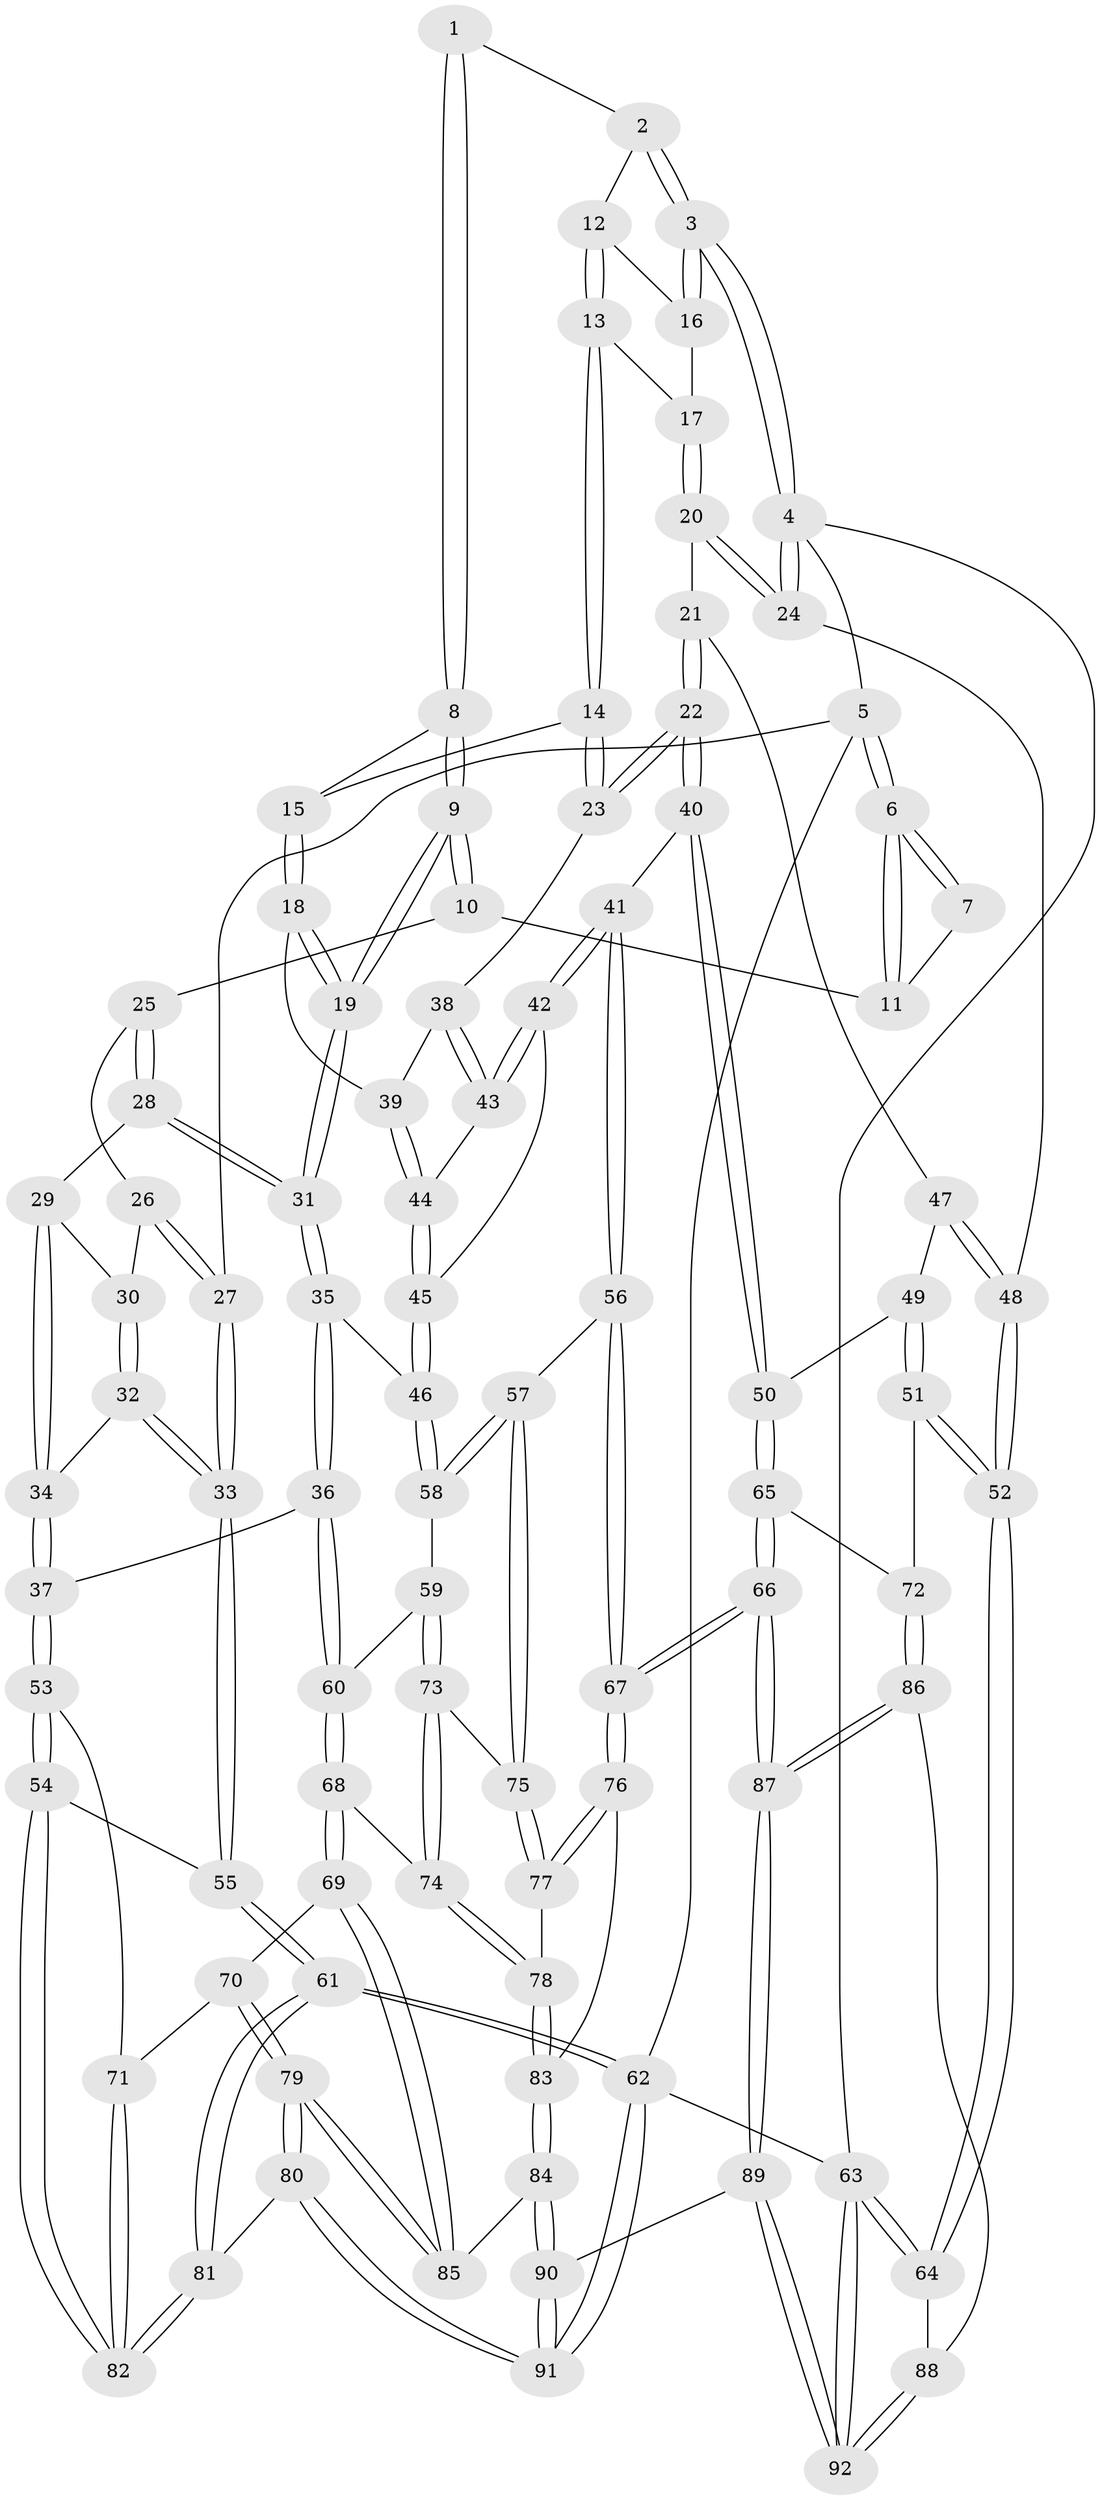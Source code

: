 // coarse degree distribution, {2: 0.14285714285714285, 3: 0.625, 4: 0.14285714285714285, 6: 0.03571428571428571, 5: 0.05357142857142857}
// Generated by graph-tools (version 1.1) at 2025/54/03/04/25 22:54:46]
// undirected, 92 vertices, 227 edges
graph export_dot {
  node [color=gray90,style=filled];
  1 [pos="+0.43999172746004034+0"];
  2 [pos="+0.44255652282554336+0"];
  3 [pos="+1+0"];
  4 [pos="+1+0"];
  5 [pos="+0+0"];
  6 [pos="+0+0"];
  7 [pos="+0.3685203479275183+0"];
  8 [pos="+0.42374163751833+0.16464430298793684"];
  9 [pos="+0.28116190267796964+0.2824525730100396"];
  10 [pos="+0.18572126898072785+0.23954050529731805"];
  11 [pos="+0.18452800969399602+0.2236985581838451"];
  12 [pos="+0.6434069720089615+0.12696952902781206"];
  13 [pos="+0.6779986924202345+0.22450492202636876"];
  14 [pos="+0.6047648088504071+0.3103630990452228"];
  15 [pos="+0.472915435923362+0.2576399700745229"];
  16 [pos="+0.9622965726264819+0"];
  17 [pos="+0.7812100606721535+0.2422520927166975"];
  18 [pos="+0.3891742969572095+0.3878064169309091"];
  19 [pos="+0.33274837053753514+0.3943809665123849"];
  20 [pos="+0.8519006050562994+0.3305212242111688"];
  21 [pos="+0.8525617348537133+0.3706903247679584"];
  22 [pos="+0.7372776115037276+0.461259532241808"];
  23 [pos="+0.6048890639220793+0.3481294902402917"];
  24 [pos="+1+0"];
  25 [pos="+0.15362521557637984+0.26948931723642877"];
  26 [pos="+0.05376142064309721+0.2708502480565855"];
  27 [pos="+0+0.23366294352510775"];
  28 [pos="+0.15319580937881508+0.27273506530005376"];
  29 [pos="+0.13096738326628699+0.364864451970399"];
  30 [pos="+0.0628829388693457+0.378398198655522"];
  31 [pos="+0.2733236896687622+0.4822688228666357"];
  32 [pos="+0.009764363575044652+0.40263709199722597"];
  33 [pos="+0+0.3991298859322125"];
  34 [pos="+0.1763474553623651+0.5042771609163966"];
  35 [pos="+0.26371039235563715+0.4995229431898388"];
  36 [pos="+0.23233594567548596+0.5249618227907862"];
  37 [pos="+0.1931733857265901+0.5317040718058554"];
  38 [pos="+0.5802460995824936+0.37828092339009256"];
  39 [pos="+0.424213173360139+0.4078195497948696"];
  40 [pos="+0.7227772207423163+0.5531592542101345"];
  41 [pos="+0.6846505476221967+0.5681863075787229"];
  42 [pos="+0.5621239770819402+0.5079382879649921"];
  43 [pos="+0.5675374761654745+0.43523643979483556"];
  44 [pos="+0.4509348127637665+0.45774118645256057"];
  45 [pos="+0.4804230690176311+0.5479175693463672"];
  46 [pos="+0.47007606599236607+0.565525283288625"];
  47 [pos="+0.9102463079446853+0.4224212186809164"];
  48 [pos="+1+0.4180215636322555"];
  49 [pos="+0.9131010835336133+0.542957138521145"];
  50 [pos="+0.7596408664050663+0.5794391161606596"];
  51 [pos="+1+0.6982964570508648"];
  52 [pos="+1+0.7137864110767006"];
  53 [pos="+0.09335909840489673+0.6240826197488912"];
  54 [pos="+0+0.6664839139950629"];
  55 [pos="+0+0.6638515963913713"];
  56 [pos="+0.6145784110328357+0.669727790780103"];
  57 [pos="+0.561562363123466+0.6606170044030611"];
  58 [pos="+0.4716378957895063+0.610637865696251"];
  59 [pos="+0.4634890195218027+0.6195025835422963"];
  60 [pos="+0.30151034511283675+0.6207253803901907"];
  61 [pos="+0+0.8597560125167985"];
  62 [pos="+0+1"];
  63 [pos="+1+1"];
  64 [pos="+1+0.810501576062189"];
  65 [pos="+0.8259905620418838+0.7290666870205154"];
  66 [pos="+0.6584823625419155+0.8079469489078"];
  67 [pos="+0.6560886976810588+0.8060195557272727"];
  68 [pos="+0.3309705243988943+0.7408235434448219"];
  69 [pos="+0.31122446548462374+0.772539291665269"];
  70 [pos="+0.144875114062072+0.6734054568126616"];
  71 [pos="+0.1170816784612+0.6509883644938422"];
  72 [pos="+0.875097333455874+0.7460284637058245"];
  73 [pos="+0.4260618057398766+0.7023415877646416"];
  74 [pos="+0.41619228626647076+0.7118013113258355"];
  75 [pos="+0.5073656152240994+0.7401267996402335"];
  76 [pos="+0.6396908026132103+0.806688142410265"];
  77 [pos="+0.5108536504316578+0.750826479885478"];
  78 [pos="+0.4712946113542971+0.812381234138396"];
  79 [pos="+0.25143930514935464+0.9130758018973271"];
  80 [pos="+0.2146013670539647+0.9618216932611764"];
  81 [pos="+0.2027235177035084+0.9526013023112798"];
  82 [pos="+0.19404179625555038+0.9410418766653768"];
  83 [pos="+0.4721889226842508+0.8519967486439407"];
  84 [pos="+0.45616375085737+0.8723709516103656"];
  85 [pos="+0.3020755671538738+0.8577408879981121"];
  86 [pos="+0.854821244389242+0.8872575318158186"];
  87 [pos="+0.6839248246698574+0.9624006099427412"];
  88 [pos="+0.8985761802801424+0.928066029072346"];
  89 [pos="+0.6209928073414442+1"];
  90 [pos="+0.6018564750653597+1"];
  91 [pos="+0.22820523353295924+1"];
  92 [pos="+0.9240341076866551+1"];
  1 -- 2;
  1 -- 8;
  1 -- 8;
  2 -- 3;
  2 -- 3;
  2 -- 12;
  3 -- 4;
  3 -- 4;
  3 -- 16;
  3 -- 16;
  4 -- 5;
  4 -- 24;
  4 -- 24;
  4 -- 63;
  5 -- 6;
  5 -- 6;
  5 -- 27;
  5 -- 62;
  6 -- 7;
  6 -- 7;
  6 -- 11;
  6 -- 11;
  7 -- 11;
  8 -- 9;
  8 -- 9;
  8 -- 15;
  9 -- 10;
  9 -- 10;
  9 -- 19;
  9 -- 19;
  10 -- 11;
  10 -- 25;
  12 -- 13;
  12 -- 13;
  12 -- 16;
  13 -- 14;
  13 -- 14;
  13 -- 17;
  14 -- 15;
  14 -- 23;
  14 -- 23;
  15 -- 18;
  15 -- 18;
  16 -- 17;
  17 -- 20;
  17 -- 20;
  18 -- 19;
  18 -- 19;
  18 -- 39;
  19 -- 31;
  19 -- 31;
  20 -- 21;
  20 -- 24;
  20 -- 24;
  21 -- 22;
  21 -- 22;
  21 -- 47;
  22 -- 23;
  22 -- 23;
  22 -- 40;
  22 -- 40;
  23 -- 38;
  24 -- 48;
  25 -- 26;
  25 -- 28;
  25 -- 28;
  26 -- 27;
  26 -- 27;
  26 -- 30;
  27 -- 33;
  27 -- 33;
  28 -- 29;
  28 -- 31;
  28 -- 31;
  29 -- 30;
  29 -- 34;
  29 -- 34;
  30 -- 32;
  30 -- 32;
  31 -- 35;
  31 -- 35;
  32 -- 33;
  32 -- 33;
  32 -- 34;
  33 -- 55;
  33 -- 55;
  34 -- 37;
  34 -- 37;
  35 -- 36;
  35 -- 36;
  35 -- 46;
  36 -- 37;
  36 -- 60;
  36 -- 60;
  37 -- 53;
  37 -- 53;
  38 -- 39;
  38 -- 43;
  38 -- 43;
  39 -- 44;
  39 -- 44;
  40 -- 41;
  40 -- 50;
  40 -- 50;
  41 -- 42;
  41 -- 42;
  41 -- 56;
  41 -- 56;
  42 -- 43;
  42 -- 43;
  42 -- 45;
  43 -- 44;
  44 -- 45;
  44 -- 45;
  45 -- 46;
  45 -- 46;
  46 -- 58;
  46 -- 58;
  47 -- 48;
  47 -- 48;
  47 -- 49;
  48 -- 52;
  48 -- 52;
  49 -- 50;
  49 -- 51;
  49 -- 51;
  50 -- 65;
  50 -- 65;
  51 -- 52;
  51 -- 52;
  51 -- 72;
  52 -- 64;
  52 -- 64;
  53 -- 54;
  53 -- 54;
  53 -- 71;
  54 -- 55;
  54 -- 82;
  54 -- 82;
  55 -- 61;
  55 -- 61;
  56 -- 57;
  56 -- 67;
  56 -- 67;
  57 -- 58;
  57 -- 58;
  57 -- 75;
  57 -- 75;
  58 -- 59;
  59 -- 60;
  59 -- 73;
  59 -- 73;
  60 -- 68;
  60 -- 68;
  61 -- 62;
  61 -- 62;
  61 -- 81;
  61 -- 81;
  62 -- 91;
  62 -- 91;
  62 -- 63;
  63 -- 64;
  63 -- 64;
  63 -- 92;
  63 -- 92;
  64 -- 88;
  65 -- 66;
  65 -- 66;
  65 -- 72;
  66 -- 67;
  66 -- 67;
  66 -- 87;
  66 -- 87;
  67 -- 76;
  67 -- 76;
  68 -- 69;
  68 -- 69;
  68 -- 74;
  69 -- 70;
  69 -- 85;
  69 -- 85;
  70 -- 71;
  70 -- 79;
  70 -- 79;
  71 -- 82;
  71 -- 82;
  72 -- 86;
  72 -- 86;
  73 -- 74;
  73 -- 74;
  73 -- 75;
  74 -- 78;
  74 -- 78;
  75 -- 77;
  75 -- 77;
  76 -- 77;
  76 -- 77;
  76 -- 83;
  77 -- 78;
  78 -- 83;
  78 -- 83;
  79 -- 80;
  79 -- 80;
  79 -- 85;
  79 -- 85;
  80 -- 81;
  80 -- 91;
  80 -- 91;
  81 -- 82;
  81 -- 82;
  83 -- 84;
  83 -- 84;
  84 -- 85;
  84 -- 90;
  84 -- 90;
  86 -- 87;
  86 -- 87;
  86 -- 88;
  87 -- 89;
  87 -- 89;
  88 -- 92;
  88 -- 92;
  89 -- 90;
  89 -- 92;
  89 -- 92;
  90 -- 91;
  90 -- 91;
}

